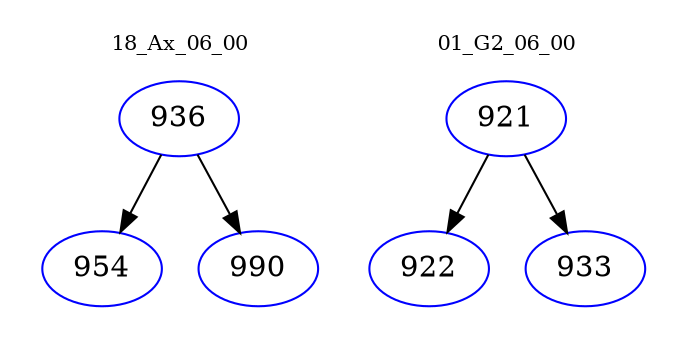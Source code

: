 digraph{
subgraph cluster_0 {
color = white
label = "18_Ax_06_00";
fontsize=10;
T0_936 [label="936", color="blue"]
T0_936 -> T0_954 [color="black"]
T0_954 [label="954", color="blue"]
T0_936 -> T0_990 [color="black"]
T0_990 [label="990", color="blue"]
}
subgraph cluster_1 {
color = white
label = "01_G2_06_00";
fontsize=10;
T1_921 [label="921", color="blue"]
T1_921 -> T1_922 [color="black"]
T1_922 [label="922", color="blue"]
T1_921 -> T1_933 [color="black"]
T1_933 [label="933", color="blue"]
}
}
